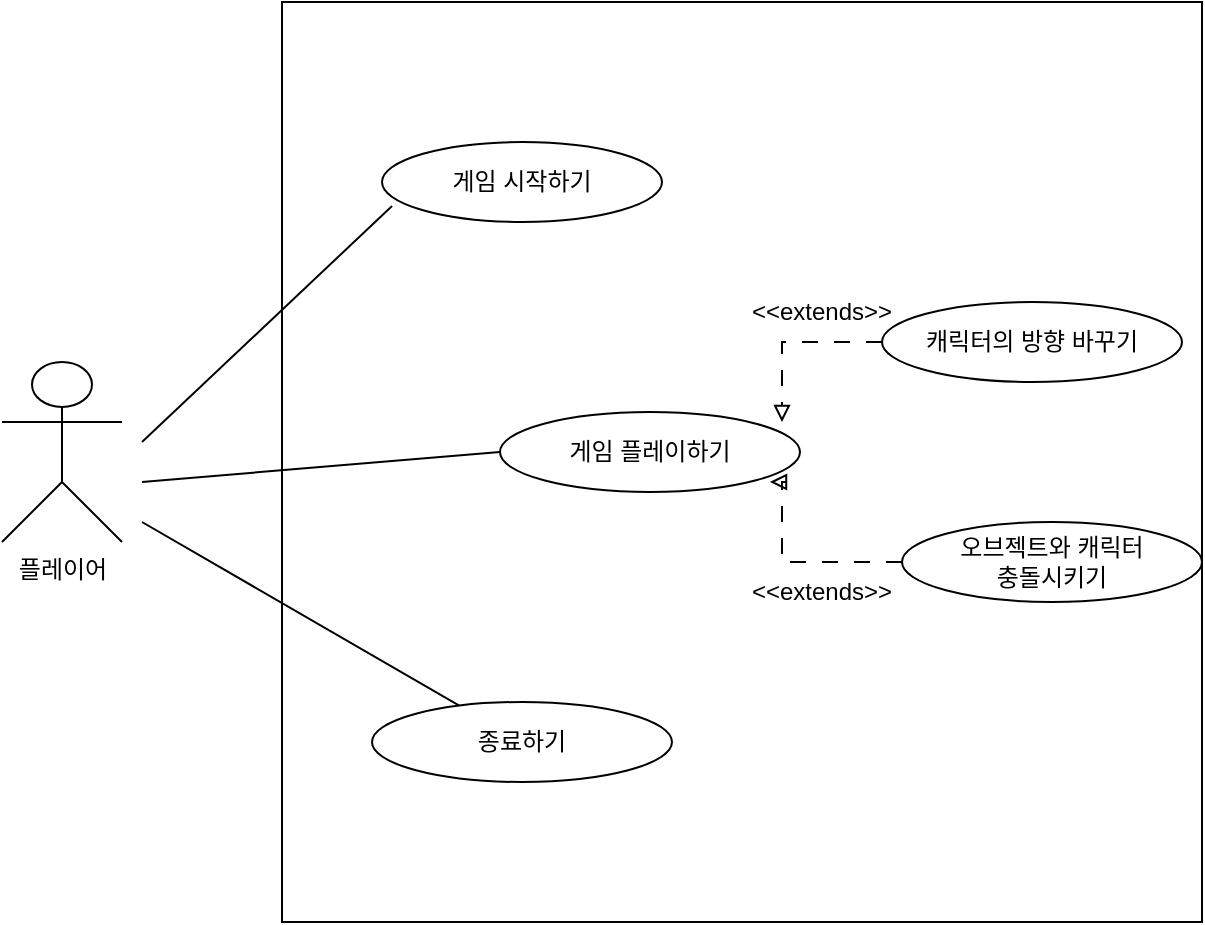 <mxfile version="22.1.7" type="device">
  <diagram name="페이지-1" id="ZjC7YJdd-9tvdcLCh0XG">
    <mxGraphModel dx="854" dy="999" grid="1" gridSize="10" guides="1" tooltips="1" connect="1" arrows="1" fold="1" page="1" pageScale="1" pageWidth="827" pageHeight="1169" math="0" shadow="0">
      <root>
        <mxCell id="0" />
        <mxCell id="1" parent="0" />
        <mxCell id="3abRl5l0_RfInDWmERTD-1" value="" style="whiteSpace=wrap;html=1;aspect=fixed;" vertex="1" parent="1">
          <mxGeometry x="230" y="80" width="460" height="460" as="geometry" />
        </mxCell>
        <mxCell id="3abRl5l0_RfInDWmERTD-2" value="플레이어" style="shape=umlActor;verticalLabelPosition=bottom;verticalAlign=top;html=1;outlineConnect=0;" vertex="1" parent="1">
          <mxGeometry x="90" y="260" width="60" height="90" as="geometry" />
        </mxCell>
        <mxCell id="3abRl5l0_RfInDWmERTD-4" value="게임 시작하기" style="ellipse;whiteSpace=wrap;html=1;" vertex="1" parent="1">
          <mxGeometry x="280" y="150" width="140" height="40" as="geometry" />
        </mxCell>
        <mxCell id="3abRl5l0_RfInDWmERTD-5" value="게임 플레이하기" style="ellipse;whiteSpace=wrap;html=1;" vertex="1" parent="1">
          <mxGeometry x="339" y="285" width="150" height="40" as="geometry" />
        </mxCell>
        <mxCell id="3abRl5l0_RfInDWmERTD-6" value="종료하기" style="ellipse;whiteSpace=wrap;html=1;" vertex="1" parent="1">
          <mxGeometry x="275" y="430" width="150" height="40" as="geometry" />
        </mxCell>
        <mxCell id="3abRl5l0_RfInDWmERTD-7" value="" style="endArrow=none;html=1;rounded=0;entryX=0.036;entryY=0.8;entryDx=0;entryDy=0;entryPerimeter=0;" edge="1" parent="1" target="3abRl5l0_RfInDWmERTD-4">
          <mxGeometry width="50" height="50" relative="1" as="geometry">
            <mxPoint x="160" y="300" as="sourcePoint" />
            <mxPoint x="520" y="330" as="targetPoint" />
          </mxGeometry>
        </mxCell>
        <mxCell id="3abRl5l0_RfInDWmERTD-8" value="" style="endArrow=none;html=1;rounded=0;entryX=0;entryY=0.5;entryDx=0;entryDy=0;endFill=0;" edge="1" parent="1" target="3abRl5l0_RfInDWmERTD-5">
          <mxGeometry width="50" height="50" relative="1" as="geometry">
            <mxPoint x="160" y="320" as="sourcePoint" />
            <mxPoint x="520" y="330" as="targetPoint" />
          </mxGeometry>
        </mxCell>
        <mxCell id="3abRl5l0_RfInDWmERTD-9" value="" style="endArrow=none;html=1;rounded=0;endFill=0;" edge="1" parent="1" target="3abRl5l0_RfInDWmERTD-6">
          <mxGeometry width="50" height="50" relative="1" as="geometry">
            <mxPoint x="160" y="340" as="sourcePoint" />
            <mxPoint x="520" y="330" as="targetPoint" />
          </mxGeometry>
        </mxCell>
        <mxCell id="3abRl5l0_RfInDWmERTD-10" value="캐릭터의 방향 바꾸기" style="ellipse;whiteSpace=wrap;html=1;" vertex="1" parent="1">
          <mxGeometry x="530" y="230" width="150" height="40" as="geometry" />
        </mxCell>
        <mxCell id="3abRl5l0_RfInDWmERTD-11" value="오브젝트와 캐릭터&lt;br&gt;충돌시키기" style="ellipse;whiteSpace=wrap;html=1;" vertex="1" parent="1">
          <mxGeometry x="540" y="340" width="150" height="40" as="geometry" />
        </mxCell>
        <mxCell id="3abRl5l0_RfInDWmERTD-12" style="edgeStyle=orthogonalEdgeStyle;rounded=0;orthogonalLoop=1;jettySize=auto;html=1;entryX=0.94;entryY=0.125;entryDx=0;entryDy=0;entryPerimeter=0;endArrow=block;endFill=0;dashed=1;dashPattern=8 8;" edge="1" parent="1" source="3abRl5l0_RfInDWmERTD-10" target="3abRl5l0_RfInDWmERTD-5">
          <mxGeometry relative="1" as="geometry" />
        </mxCell>
        <mxCell id="3abRl5l0_RfInDWmERTD-13" style="edgeStyle=orthogonalEdgeStyle;rounded=0;orthogonalLoop=1;jettySize=auto;html=1;entryX=0.9;entryY=0.875;entryDx=0;entryDy=0;entryPerimeter=0;dashed=1;dashPattern=8 8;endArrow=block;endFill=0;" edge="1" parent="1" source="3abRl5l0_RfInDWmERTD-11" target="3abRl5l0_RfInDWmERTD-5">
          <mxGeometry relative="1" as="geometry">
            <Array as="points">
              <mxPoint x="480" y="360" />
              <mxPoint x="480" y="320" />
            </Array>
          </mxGeometry>
        </mxCell>
        <mxCell id="3abRl5l0_RfInDWmERTD-14" value="&amp;lt;&amp;lt;extends&amp;gt;&amp;gt;" style="text;html=1;strokeColor=none;fillColor=none;align=center;verticalAlign=middle;whiteSpace=wrap;rounded=0;" vertex="1" parent="1">
          <mxGeometry x="470" y="220" width="60" height="30" as="geometry" />
        </mxCell>
        <mxCell id="3abRl5l0_RfInDWmERTD-15" value="&amp;lt;&amp;lt;extends&amp;gt;&amp;gt;" style="text;html=1;strokeColor=none;fillColor=none;align=center;verticalAlign=middle;whiteSpace=wrap;rounded=0;" vertex="1" parent="1">
          <mxGeometry x="470" y="360" width="60" height="30" as="geometry" />
        </mxCell>
      </root>
    </mxGraphModel>
  </diagram>
</mxfile>
